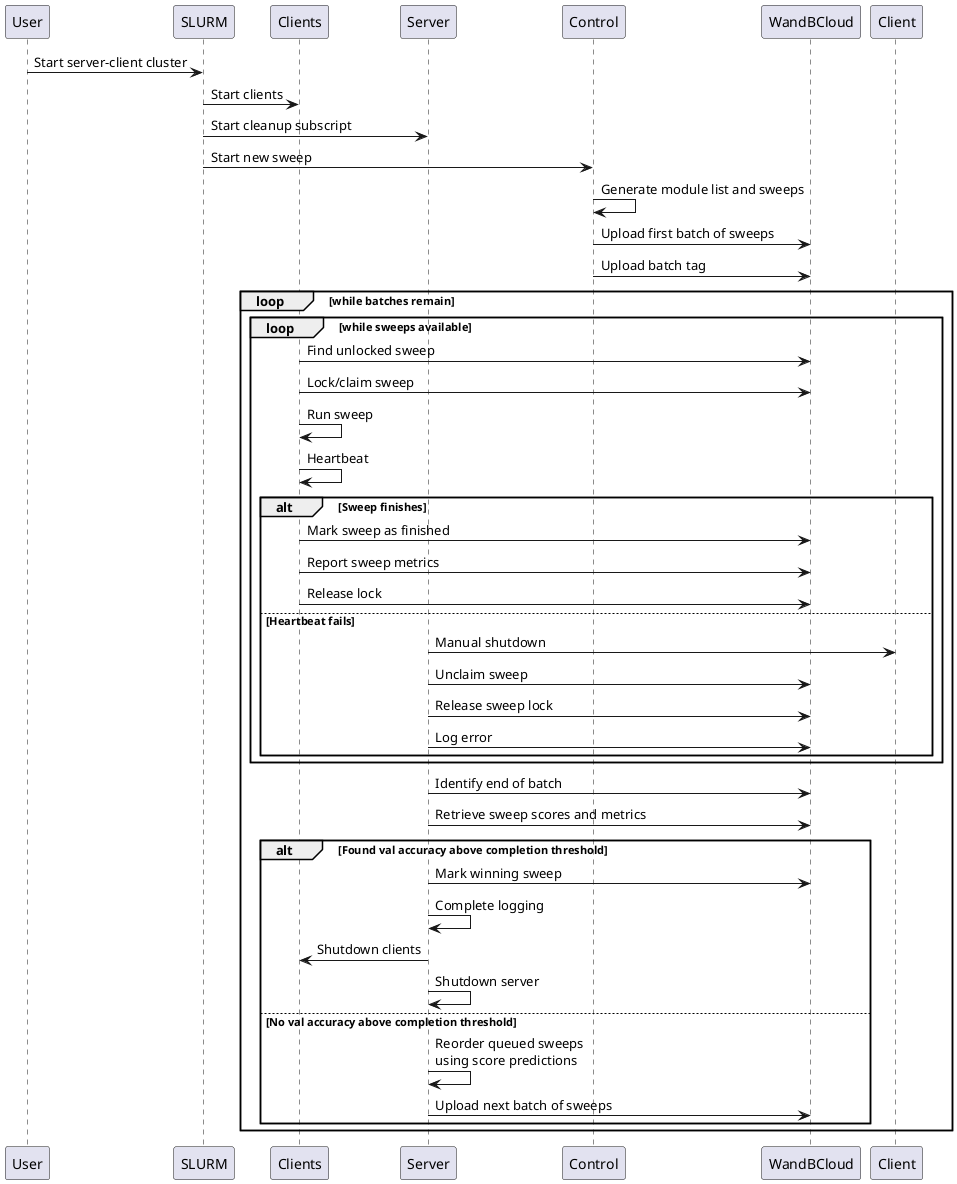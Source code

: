 @startuml wandb
User->SLURM: Start server-client cluster
SLURM->Clients: Start clients
SLURM->Server: Start cleanup subscript
SLURM->Control: Start new sweep
Control->Control: Generate module list and sweeps
Control->WandBCloud: Upload first batch of sweeps
Control->WandBCloud: Upload batch tag
loop while batches remain
    loop while sweeps available
        Clients->WandBCloud: Find unlocked sweep
        Clients->WandBCloud: Lock/claim sweep
        Clients->Clients: Run sweep
        Clients->Clients: Heartbeat
        alt Sweep finishes
            Clients->WandBCloud: Mark sweep as finished
            Clients->WandBCloud: Report sweep metrics
            Clients->WandBCloud: Release lock
        else Heartbeat fails
            Server->Client: Manual shutdown
            Server->WandBCloud: Unclaim sweep
            Server->WandBCloud: Release sweep lock
            Server->WandBCloud: Log error
        end
    end
    Server->WandBCloud: Identify end of batch
    Server->WandBCloud: Retrieve sweep scores and metrics
    alt Found val accuracy above completion threshold
        Server->WandBCloud: Mark winning sweep
        Server->Server: Complete logging
        Server->Clients: Shutdown clients
        Server->Server: Shutdown server
    else No val accuracy above completion threshold
        Server->Server: Reorder queued sweeps \nusing score predictions
        Server->WandBCloud: Upload next batch of sweeps
    end
end
@enduml
